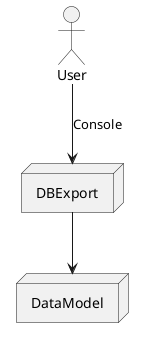 @startuml

actor User

node DBExport

node DataModel

User --> DBExport :Console

DBExport --> DataModel


@enduml
